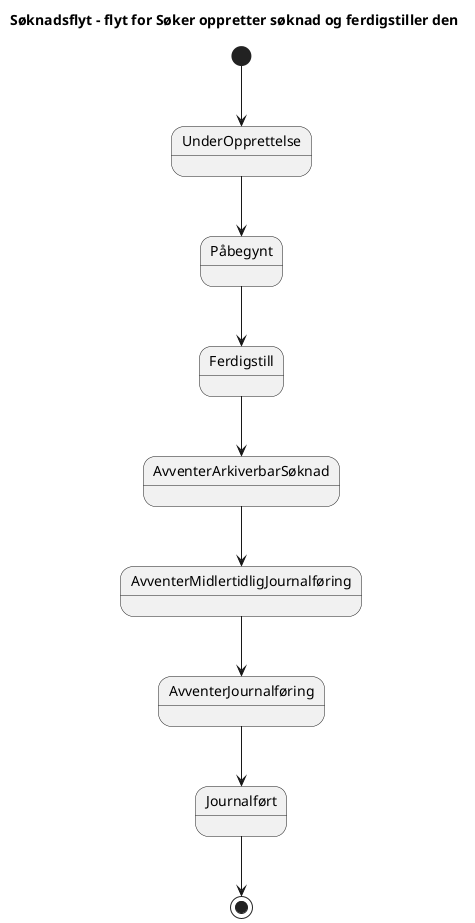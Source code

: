 @startuml
title 
Søknadsflyt – flyt for Søker oppretter søknad og ferdigstiller den
end title           
[*]-->UnderOpprettelse 
UnderOpprettelse --> Påbegynt
Påbegynt --> Ferdigstill
Ferdigstill --> AvventerArkiverbarSøknad
AvventerArkiverbarSøknad --> AvventerMidlertidligJournalføring
AvventerMidlertidligJournalføring --> AvventerJournalføring
AvventerJournalføring --> Journalført
Journalført--> [*]
@enduml